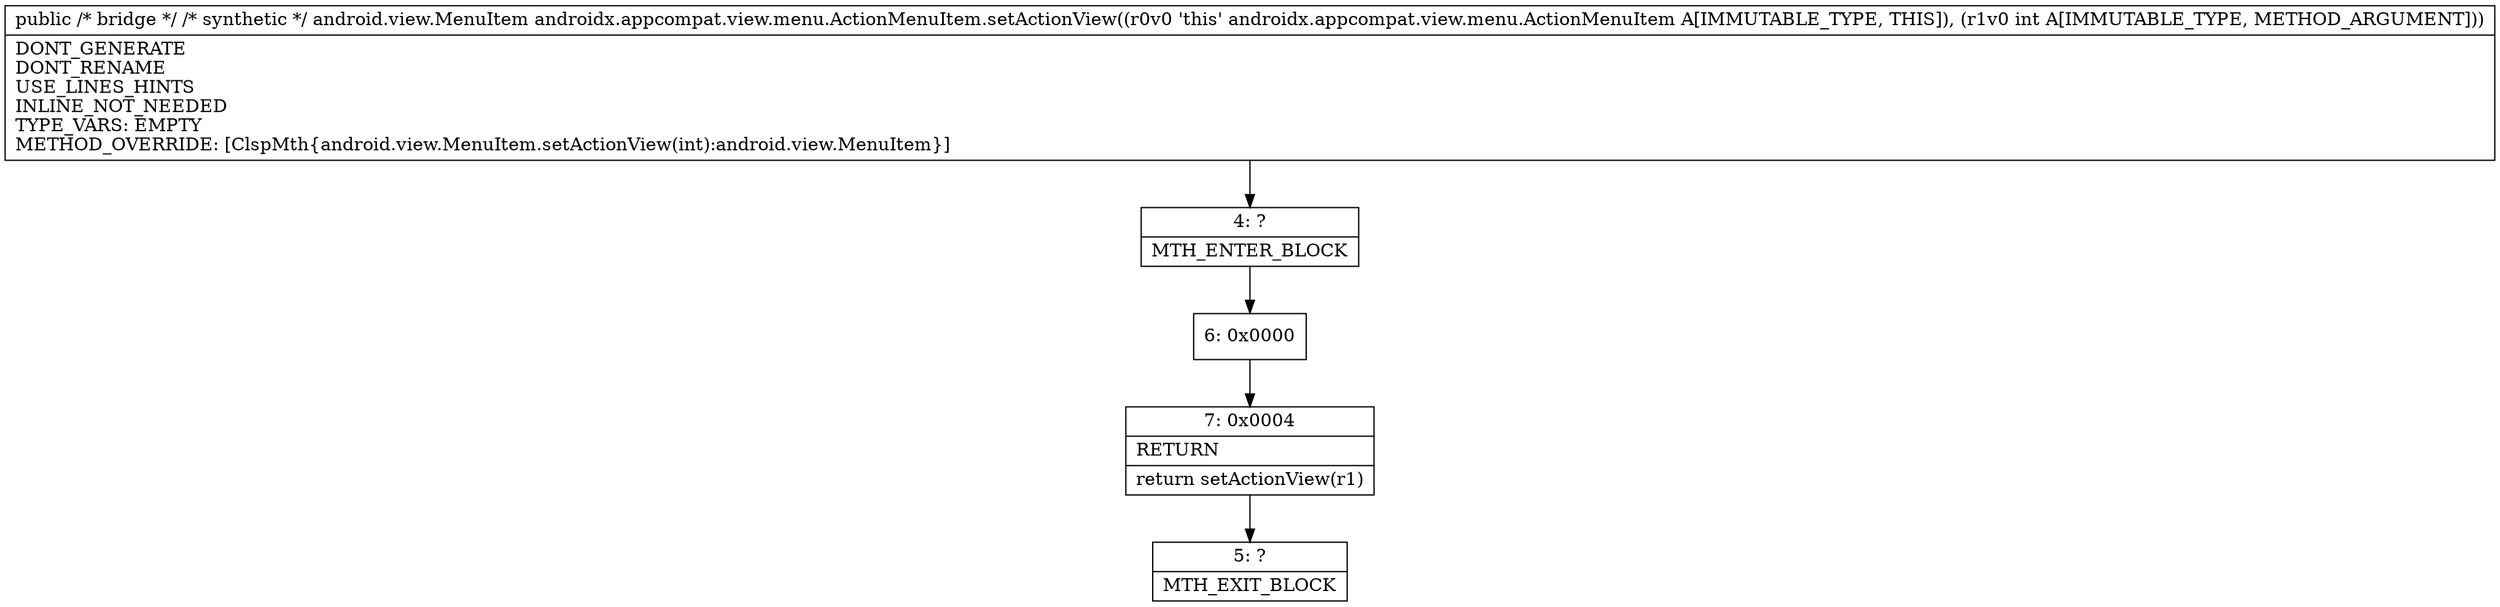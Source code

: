 digraph "CFG forandroidx.appcompat.view.menu.ActionMenuItem.setActionView(I)Landroid\/view\/MenuItem;" {
Node_4 [shape=record,label="{4\:\ ?|MTH_ENTER_BLOCK\l}"];
Node_6 [shape=record,label="{6\:\ 0x0000}"];
Node_7 [shape=record,label="{7\:\ 0x0004|RETURN\l|return setActionView(r1)\l}"];
Node_5 [shape=record,label="{5\:\ ?|MTH_EXIT_BLOCK\l}"];
MethodNode[shape=record,label="{public \/* bridge *\/ \/* synthetic *\/ android.view.MenuItem androidx.appcompat.view.menu.ActionMenuItem.setActionView((r0v0 'this' androidx.appcompat.view.menu.ActionMenuItem A[IMMUTABLE_TYPE, THIS]), (r1v0 int A[IMMUTABLE_TYPE, METHOD_ARGUMENT]))  | DONT_GENERATE\lDONT_RENAME\lUSE_LINES_HINTS\lINLINE_NOT_NEEDED\lTYPE_VARS: EMPTY\lMETHOD_OVERRIDE: [ClspMth\{android.view.MenuItem.setActionView(int):android.view.MenuItem\}]\l}"];
MethodNode -> Node_4;Node_4 -> Node_6;
Node_6 -> Node_7;
Node_7 -> Node_5;
}

